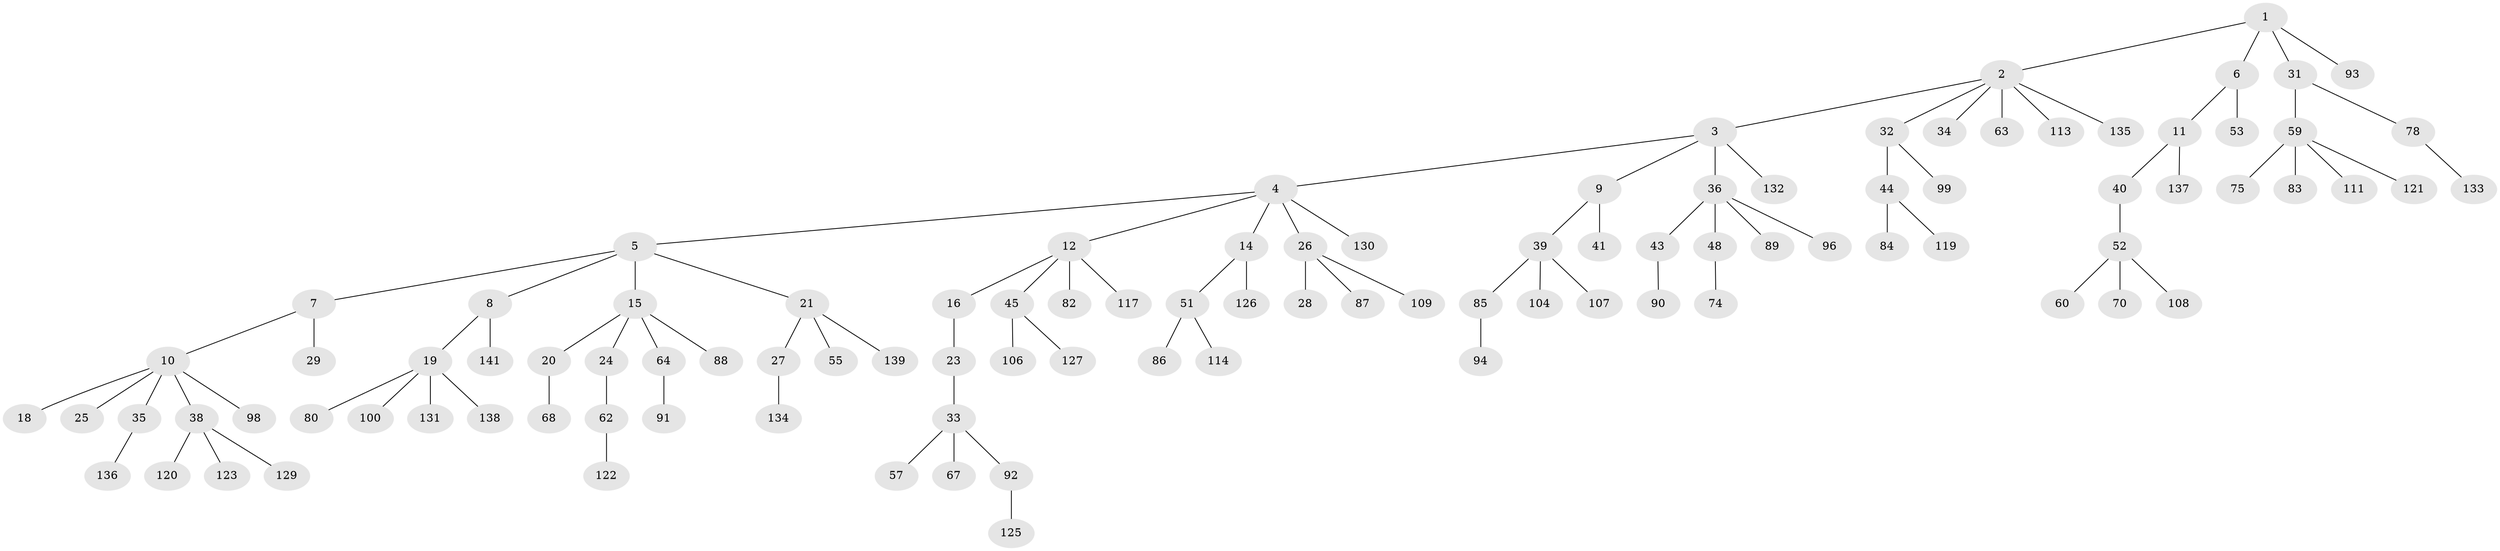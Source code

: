 // original degree distribution, {5: 0.041379310344827586, 7: 0.006896551724137931, 6: 0.020689655172413793, 4: 0.07586206896551724, 3: 0.10344827586206896, 2: 0.2413793103448276, 1: 0.5103448275862069}
// Generated by graph-tools (version 1.1) at 2025/11/02/27/25 16:11:25]
// undirected, 103 vertices, 102 edges
graph export_dot {
graph [start="1"]
  node [color=gray90,style=filled];
  1 [super="+17"];
  2 [super="+50"];
  3 [super="+112"];
  4 [super="+22"];
  5 [super="+49"];
  6 [super="+71"];
  7;
  8;
  9 [super="+101"];
  10 [super="+79"];
  11 [super="+30"];
  12 [super="+13"];
  14 [super="+42"];
  15 [super="+58"];
  16;
  18;
  19 [super="+56"];
  20;
  21 [super="+37"];
  23 [super="+66"];
  24;
  25;
  26;
  27 [super="+65"];
  28;
  29 [super="+69"];
  31 [super="+61"];
  32 [super="+77"];
  33 [super="+54"];
  34;
  35;
  36 [super="+81"];
  38 [super="+73"];
  39 [super="+47"];
  40;
  41;
  43 [super="+76"];
  44 [super="+46"];
  45 [super="+97"];
  48;
  51 [super="+110"];
  52;
  53;
  55 [super="+143"];
  57;
  59 [super="+102"];
  60;
  62 [super="+145"];
  63 [super="+103"];
  64 [super="+72"];
  67;
  68;
  70;
  74;
  75;
  78 [super="+140"];
  80 [super="+118"];
  82 [super="+105"];
  83;
  84 [super="+142"];
  85;
  86 [super="+95"];
  87 [super="+115"];
  88;
  89;
  90;
  91;
  92;
  93;
  94;
  96;
  98;
  99;
  100;
  104;
  106;
  107 [super="+124"];
  108 [super="+116"];
  109;
  111;
  113;
  114;
  117 [super="+128"];
  119;
  120;
  121;
  122;
  123;
  125;
  126;
  127 [super="+144"];
  129;
  130;
  131;
  132;
  133;
  134;
  135;
  136;
  137;
  138;
  139;
  141;
  1 -- 2;
  1 -- 6;
  1 -- 31;
  1 -- 93;
  2 -- 3;
  2 -- 32;
  2 -- 34;
  2 -- 63;
  2 -- 113;
  2 -- 135;
  3 -- 4;
  3 -- 9;
  3 -- 36;
  3 -- 132;
  4 -- 5;
  4 -- 12;
  4 -- 14;
  4 -- 26;
  4 -- 130;
  5 -- 7;
  5 -- 8;
  5 -- 15;
  5 -- 21;
  6 -- 11;
  6 -- 53;
  7 -- 10;
  7 -- 29;
  8 -- 19;
  8 -- 141;
  9 -- 39;
  9 -- 41;
  10 -- 18;
  10 -- 25;
  10 -- 35;
  10 -- 38;
  10 -- 98;
  11 -- 137;
  11 -- 40;
  12 -- 16;
  12 -- 82;
  12 -- 45;
  12 -- 117;
  14 -- 51;
  14 -- 126;
  15 -- 20;
  15 -- 24;
  15 -- 88;
  15 -- 64;
  16 -- 23;
  19 -- 80;
  19 -- 100;
  19 -- 131;
  19 -- 138;
  20 -- 68;
  21 -- 27;
  21 -- 55;
  21 -- 139;
  23 -- 33;
  24 -- 62;
  26 -- 28;
  26 -- 87;
  26 -- 109;
  27 -- 134;
  31 -- 59;
  31 -- 78;
  32 -- 44;
  32 -- 99;
  33 -- 67;
  33 -- 92;
  33 -- 57;
  35 -- 136;
  36 -- 43;
  36 -- 48;
  36 -- 89;
  36 -- 96;
  38 -- 120;
  38 -- 129;
  38 -- 123;
  39 -- 107;
  39 -- 104;
  39 -- 85;
  40 -- 52;
  43 -- 90;
  44 -- 119;
  44 -- 84;
  45 -- 127;
  45 -- 106;
  48 -- 74;
  51 -- 86;
  51 -- 114;
  52 -- 60;
  52 -- 70;
  52 -- 108;
  59 -- 75;
  59 -- 83;
  59 -- 121;
  59 -- 111;
  62 -- 122;
  64 -- 91;
  78 -- 133;
  85 -- 94;
  92 -- 125;
}

